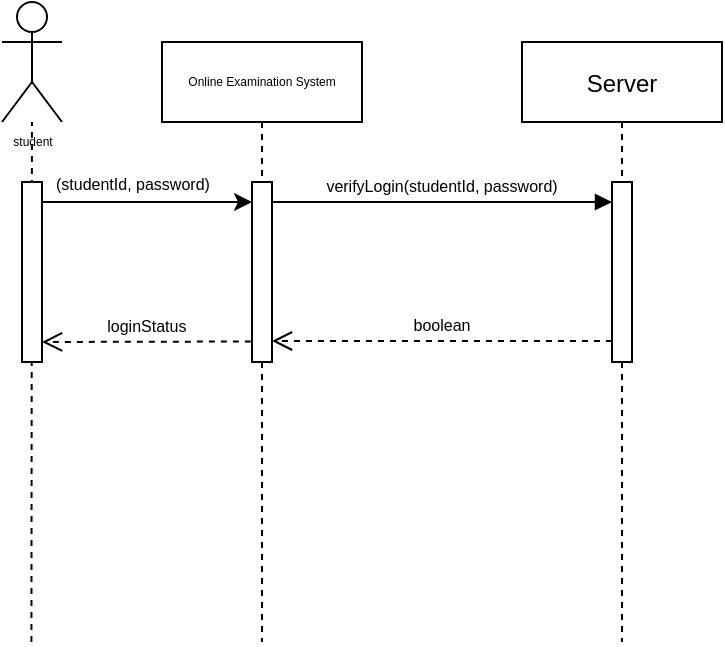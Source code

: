 <mxfile version="17.4.0" type="github">
  <diagram id="kgpKYQtTHZ0yAKxKKP6v" name="Page-1">
    <mxGraphModel dx="541" dy="369" grid="1" gridSize="10" guides="1" tooltips="1" connect="1" arrows="1" fold="1" page="1" pageScale="1" pageWidth="850" pageHeight="1100" math="0" shadow="0">
      <root>
        <mxCell id="0" />
        <mxCell id="1" parent="0" />
        <mxCell id="3nuBFxr9cyL0pnOWT2aG-1" value="Online Examination System" style="shape=umlLifeline;perimeter=lifelinePerimeter;container=1;collapsible=0;recursiveResize=0;rounded=0;shadow=0;strokeWidth=1;fontSize=6;" parent="1" vertex="1">
          <mxGeometry x="120" y="80" width="100" height="300" as="geometry" />
        </mxCell>
        <mxCell id="Z4MAhodovmLcQgG8pDit-9" style="edgeStyle=orthogonalEdgeStyle;rounded=0;orthogonalLoop=1;jettySize=auto;html=1;fontSize=6;" edge="1" parent="3nuBFxr9cyL0pnOWT2aG-1">
          <mxGeometry relative="1" as="geometry">
            <mxPoint x="-60" y="80" as="sourcePoint" />
            <mxPoint x="45" y="80" as="targetPoint" />
          </mxGeometry>
        </mxCell>
        <mxCell id="3nuBFxr9cyL0pnOWT2aG-2" value="" style="points=[];perimeter=orthogonalPerimeter;rounded=0;shadow=0;strokeWidth=1;" parent="3nuBFxr9cyL0pnOWT2aG-1" vertex="1">
          <mxGeometry x="45" y="70" width="10" height="90" as="geometry" />
        </mxCell>
        <mxCell id="Z4MAhodovmLcQgG8pDit-13" value="&lt;span style=&quot;color: rgb(0 , 0 , 0) ; font-family: &amp;#34;helvetica&amp;#34; ; font-style: normal ; font-weight: normal ; letter-spacing: normal ; text-align: center ; text-indent: 0px ; text-transform: none ; word-spacing: 0px ; background-color: rgb(255 , 255 , 255) ; text-decoration: none ; display: inline ; float: none&quot;&gt;&lt;font style=&quot;font-size: 8px&quot;&gt;(studentId, password)&lt;/font&gt;&lt;/span&gt;" style="text;whiteSpace=wrap;html=1;fontSize=6;" vertex="1" parent="3nuBFxr9cyL0pnOWT2aG-1">
          <mxGeometry x="-55" y="60" width="110" height="20" as="geometry" />
        </mxCell>
        <mxCell id="3nuBFxr9cyL0pnOWT2aG-5" value="Server" style="shape=umlLifeline;perimeter=lifelinePerimeter;container=1;collapsible=0;recursiveResize=0;rounded=0;shadow=0;strokeWidth=1;" parent="1" vertex="1">
          <mxGeometry x="300" y="80" width="100" height="300" as="geometry" />
        </mxCell>
        <mxCell id="3nuBFxr9cyL0pnOWT2aG-6" value="" style="points=[];perimeter=orthogonalPerimeter;rounded=0;shadow=0;strokeWidth=1;" parent="3nuBFxr9cyL0pnOWT2aG-5" vertex="1">
          <mxGeometry x="45" y="70" width="10" height="90" as="geometry" />
        </mxCell>
        <mxCell id="3nuBFxr9cyL0pnOWT2aG-7" value="boolean" style="verticalAlign=bottom;endArrow=open;dashed=1;endSize=8;exitX=0;exitY=0.95;shadow=0;strokeWidth=1;fontSize=8;" parent="1" edge="1">
          <mxGeometry relative="1" as="geometry">
            <mxPoint x="175" y="229.5" as="targetPoint" />
            <mxPoint x="345" y="229.5" as="sourcePoint" />
          </mxGeometry>
        </mxCell>
        <mxCell id="3nuBFxr9cyL0pnOWT2aG-8" value="verifyLogin(studentId, password)" style="verticalAlign=bottom;endArrow=block;entryX=0;entryY=0;shadow=0;strokeWidth=1;fontSize=8;" parent="1" edge="1">
          <mxGeometry relative="1" as="geometry">
            <mxPoint x="175" y="160" as="sourcePoint" />
            <mxPoint x="345" y="160" as="targetPoint" />
          </mxGeometry>
        </mxCell>
        <mxCell id="Z4MAhodovmLcQgG8pDit-11" value="loginStatus" style="verticalAlign=bottom;endArrow=open;dashed=1;endSize=8;shadow=0;strokeWidth=1;exitX=-0.058;exitY=0.886;exitDx=0;exitDy=0;exitPerimeter=0;fontSize=8;" edge="1" parent="1" source="3nuBFxr9cyL0pnOWT2aG-2">
          <mxGeometry relative="1" as="geometry">
            <mxPoint x="60" y="230" as="targetPoint" />
            <mxPoint x="160" y="230" as="sourcePoint" />
          </mxGeometry>
        </mxCell>
        <mxCell id="Z4MAhodovmLcQgG8pDit-1" value="student&lt;br&gt;" style="shape=umlActor;verticalLabelPosition=bottom;verticalAlign=top;html=1;outlineConnect=0;fontSize=6;" vertex="1" parent="1">
          <mxGeometry x="40" y="60" width="30" height="60" as="geometry" />
        </mxCell>
        <mxCell id="Z4MAhodovmLcQgG8pDit-6" value="" style="endArrow=none;dashed=1;html=1;rounded=0;fontSize=6;" edge="1" parent="1" target="Z4MAhodovmLcQgG8pDit-1">
          <mxGeometry width="50" height="50" relative="1" as="geometry">
            <mxPoint x="54.71" y="380" as="sourcePoint" />
            <mxPoint x="54.71" y="150" as="targetPoint" />
          </mxGeometry>
        </mxCell>
        <mxCell id="Z4MAhodovmLcQgG8pDit-8" value="" style="points=[];perimeter=orthogonalPerimeter;rounded=0;shadow=0;strokeWidth=1;" vertex="1" parent="1">
          <mxGeometry x="50" y="150" width="10" height="90" as="geometry" />
        </mxCell>
      </root>
    </mxGraphModel>
  </diagram>
</mxfile>
